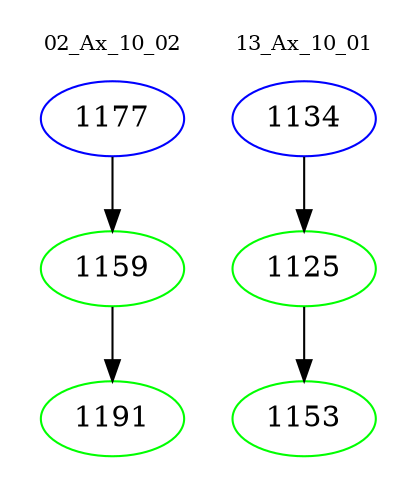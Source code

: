 digraph{
subgraph cluster_0 {
color = white
label = "02_Ax_10_02";
fontsize=10;
T0_1177 [label="1177", color="blue"]
T0_1177 -> T0_1159 [color="black"]
T0_1159 [label="1159", color="green"]
T0_1159 -> T0_1191 [color="black"]
T0_1191 [label="1191", color="green"]
}
subgraph cluster_1 {
color = white
label = "13_Ax_10_01";
fontsize=10;
T1_1134 [label="1134", color="blue"]
T1_1134 -> T1_1125 [color="black"]
T1_1125 [label="1125", color="green"]
T1_1125 -> T1_1153 [color="black"]
T1_1153 [label="1153", color="green"]
}
}
